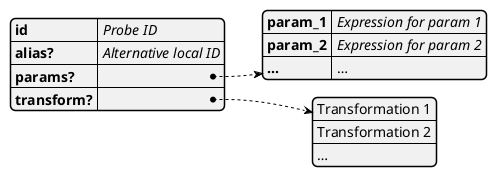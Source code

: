 @startjson
{
    "id": "<i>Probe ID</i>",
    "alias?": "<i>Alternative local ID</i>",
    "params?": {
        "param_1": "<i>Expression for param 1</i>",
        "param_2": "<i>Expression for param 2</i>",
        "…": "…"
    },
    "transform?": [
        "Transformation 1",
        "Transformation 2",
        "…"
    ]
}
@endjson